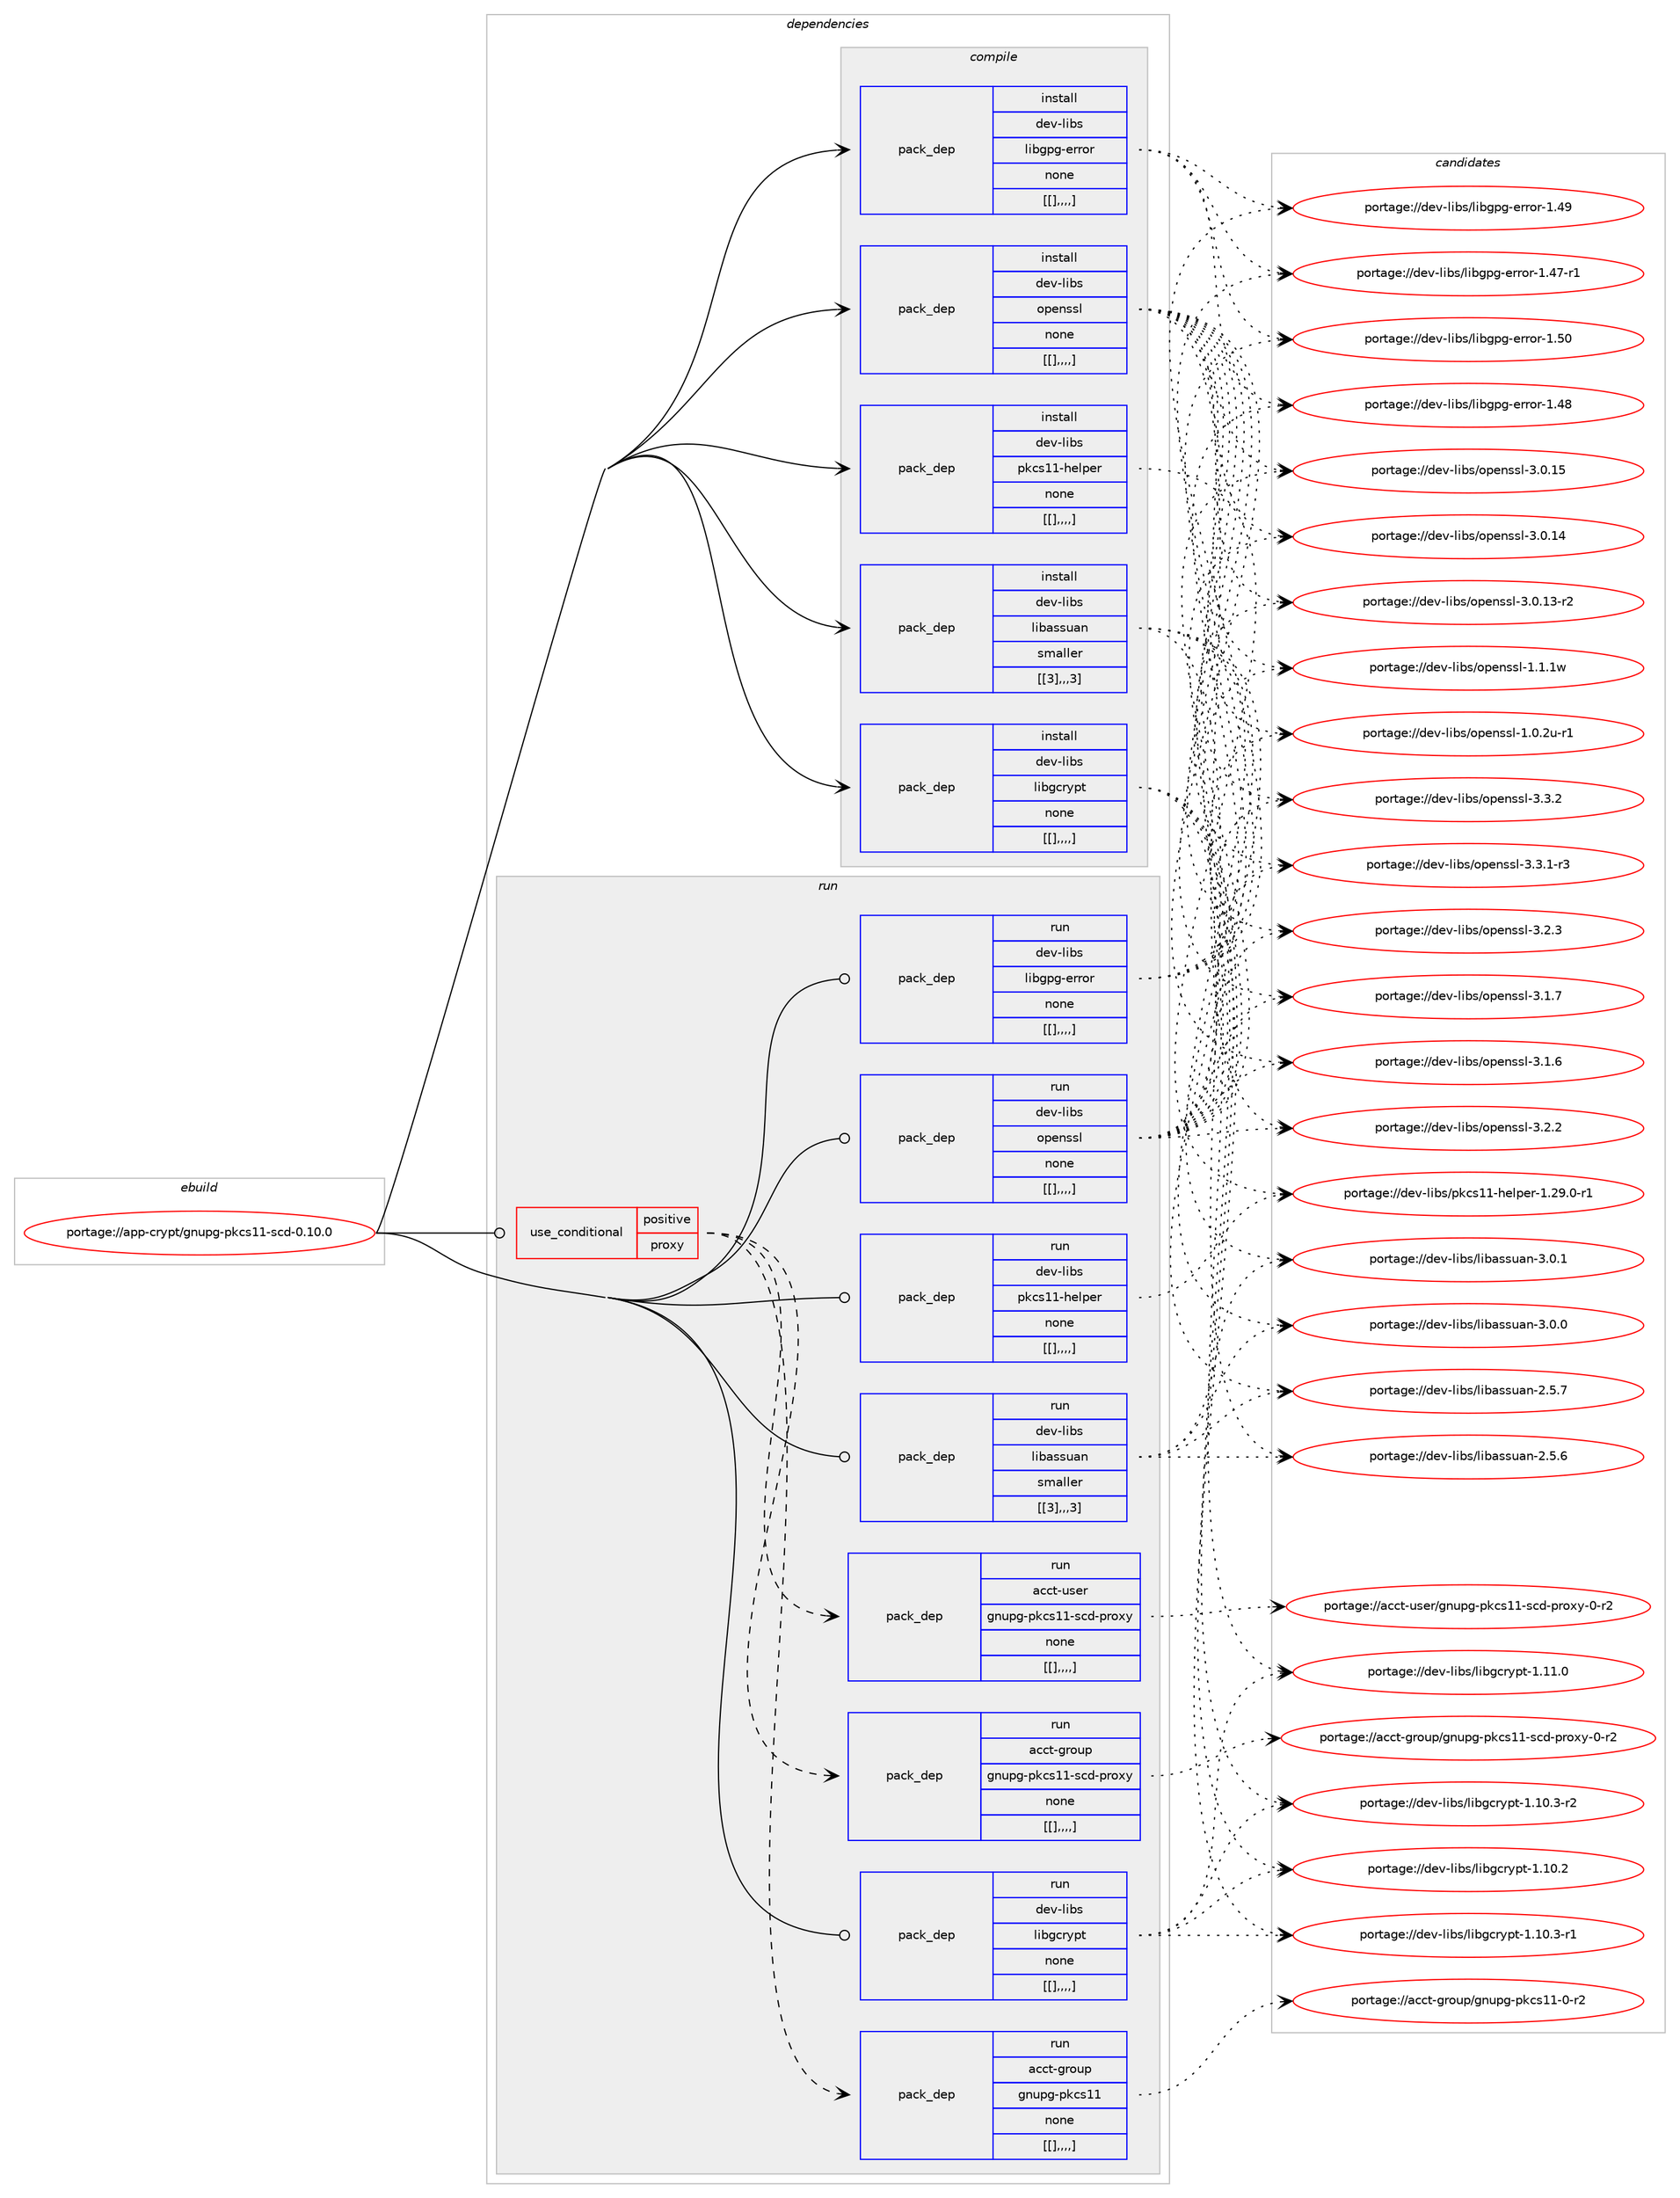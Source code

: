 digraph prolog {

# *************
# Graph options
# *************

newrank=true;
concentrate=true;
compound=true;
graph [rankdir=LR,fontname=Helvetica,fontsize=10,ranksep=1.5];#, ranksep=2.5, nodesep=0.2];
edge  [arrowhead=vee];
node  [fontname=Helvetica,fontsize=10];

# **********
# The ebuild
# **********

subgraph cluster_leftcol {
color=gray;
label=<<i>ebuild</i>>;
id [label="portage://app-crypt/gnupg-pkcs11-scd-0.10.0", color=red, width=4, href="../app-crypt/gnupg-pkcs11-scd-0.10.0.svg"];
}

# ****************
# The dependencies
# ****************

subgraph cluster_midcol {
color=gray;
label=<<i>dependencies</i>>;
subgraph cluster_compile {
fillcolor="#eeeeee";
style=filled;
label=<<i>compile</i>>;
subgraph pack9618 {
dependency13372 [label=<<TABLE BORDER="0" CELLBORDER="1" CELLSPACING="0" CELLPADDING="4" WIDTH="220"><TR><TD ROWSPAN="6" CELLPADDING="30">pack_dep</TD></TR><TR><TD WIDTH="110">install</TD></TR><TR><TD>dev-libs</TD></TR><TR><TD>libassuan</TD></TR><TR><TD>smaller</TD></TR><TR><TD>[[3],,,3]</TD></TR></TABLE>>, shape=none, color=blue];
}
id:e -> dependency13372:w [weight=20,style="solid",arrowhead="vee"];
subgraph pack9619 {
dependency13373 [label=<<TABLE BORDER="0" CELLBORDER="1" CELLSPACING="0" CELLPADDING="4" WIDTH="220"><TR><TD ROWSPAN="6" CELLPADDING="30">pack_dep</TD></TR><TR><TD WIDTH="110">install</TD></TR><TR><TD>dev-libs</TD></TR><TR><TD>libgcrypt</TD></TR><TR><TD>none</TD></TR><TR><TD>[[],,,,]</TD></TR></TABLE>>, shape=none, color=blue];
}
id:e -> dependency13373:w [weight=20,style="solid",arrowhead="vee"];
subgraph pack9620 {
dependency13374 [label=<<TABLE BORDER="0" CELLBORDER="1" CELLSPACING="0" CELLPADDING="4" WIDTH="220"><TR><TD ROWSPAN="6" CELLPADDING="30">pack_dep</TD></TR><TR><TD WIDTH="110">install</TD></TR><TR><TD>dev-libs</TD></TR><TR><TD>libgpg-error</TD></TR><TR><TD>none</TD></TR><TR><TD>[[],,,,]</TD></TR></TABLE>>, shape=none, color=blue];
}
id:e -> dependency13374:w [weight=20,style="solid",arrowhead="vee"];
subgraph pack9621 {
dependency13375 [label=<<TABLE BORDER="0" CELLBORDER="1" CELLSPACING="0" CELLPADDING="4" WIDTH="220"><TR><TD ROWSPAN="6" CELLPADDING="30">pack_dep</TD></TR><TR><TD WIDTH="110">install</TD></TR><TR><TD>dev-libs</TD></TR><TR><TD>openssl</TD></TR><TR><TD>none</TD></TR><TR><TD>[[],,,,]</TD></TR></TABLE>>, shape=none, color=blue];
}
id:e -> dependency13375:w [weight=20,style="solid",arrowhead="vee"];
subgraph pack9622 {
dependency13376 [label=<<TABLE BORDER="0" CELLBORDER="1" CELLSPACING="0" CELLPADDING="4" WIDTH="220"><TR><TD ROWSPAN="6" CELLPADDING="30">pack_dep</TD></TR><TR><TD WIDTH="110">install</TD></TR><TR><TD>dev-libs</TD></TR><TR><TD>pkcs11-helper</TD></TR><TR><TD>none</TD></TR><TR><TD>[[],,,,]</TD></TR></TABLE>>, shape=none, color=blue];
}
id:e -> dependency13376:w [weight=20,style="solid",arrowhead="vee"];
}
subgraph cluster_compileandrun {
fillcolor="#eeeeee";
style=filled;
label=<<i>compile and run</i>>;
}
subgraph cluster_run {
fillcolor="#eeeeee";
style=filled;
label=<<i>run</i>>;
subgraph cond3685 {
dependency13377 [label=<<TABLE BORDER="0" CELLBORDER="1" CELLSPACING="0" CELLPADDING="4"><TR><TD ROWSPAN="3" CELLPADDING="10">use_conditional</TD></TR><TR><TD>positive</TD></TR><TR><TD>proxy</TD></TR></TABLE>>, shape=none, color=red];
subgraph pack9623 {
dependency13378 [label=<<TABLE BORDER="0" CELLBORDER="1" CELLSPACING="0" CELLPADDING="4" WIDTH="220"><TR><TD ROWSPAN="6" CELLPADDING="30">pack_dep</TD></TR><TR><TD WIDTH="110">run</TD></TR><TR><TD>acct-group</TD></TR><TR><TD>gnupg-pkcs11</TD></TR><TR><TD>none</TD></TR><TR><TD>[[],,,,]</TD></TR></TABLE>>, shape=none, color=blue];
}
dependency13377:e -> dependency13378:w [weight=20,style="dashed",arrowhead="vee"];
subgraph pack9624 {
dependency13379 [label=<<TABLE BORDER="0" CELLBORDER="1" CELLSPACING="0" CELLPADDING="4" WIDTH="220"><TR><TD ROWSPAN="6" CELLPADDING="30">pack_dep</TD></TR><TR><TD WIDTH="110">run</TD></TR><TR><TD>acct-group</TD></TR><TR><TD>gnupg-pkcs11-scd-proxy</TD></TR><TR><TD>none</TD></TR><TR><TD>[[],,,,]</TD></TR></TABLE>>, shape=none, color=blue];
}
dependency13377:e -> dependency13379:w [weight=20,style="dashed",arrowhead="vee"];
subgraph pack9625 {
dependency13380 [label=<<TABLE BORDER="0" CELLBORDER="1" CELLSPACING="0" CELLPADDING="4" WIDTH="220"><TR><TD ROWSPAN="6" CELLPADDING="30">pack_dep</TD></TR><TR><TD WIDTH="110">run</TD></TR><TR><TD>acct-user</TD></TR><TR><TD>gnupg-pkcs11-scd-proxy</TD></TR><TR><TD>none</TD></TR><TR><TD>[[],,,,]</TD></TR></TABLE>>, shape=none, color=blue];
}
dependency13377:e -> dependency13380:w [weight=20,style="dashed",arrowhead="vee"];
}
id:e -> dependency13377:w [weight=20,style="solid",arrowhead="odot"];
subgraph pack9626 {
dependency13381 [label=<<TABLE BORDER="0" CELLBORDER="1" CELLSPACING="0" CELLPADDING="4" WIDTH="220"><TR><TD ROWSPAN="6" CELLPADDING="30">pack_dep</TD></TR><TR><TD WIDTH="110">run</TD></TR><TR><TD>dev-libs</TD></TR><TR><TD>libassuan</TD></TR><TR><TD>smaller</TD></TR><TR><TD>[[3],,,3]</TD></TR></TABLE>>, shape=none, color=blue];
}
id:e -> dependency13381:w [weight=20,style="solid",arrowhead="odot"];
subgraph pack9627 {
dependency13382 [label=<<TABLE BORDER="0" CELLBORDER="1" CELLSPACING="0" CELLPADDING="4" WIDTH="220"><TR><TD ROWSPAN="6" CELLPADDING="30">pack_dep</TD></TR><TR><TD WIDTH="110">run</TD></TR><TR><TD>dev-libs</TD></TR><TR><TD>libgcrypt</TD></TR><TR><TD>none</TD></TR><TR><TD>[[],,,,]</TD></TR></TABLE>>, shape=none, color=blue];
}
id:e -> dependency13382:w [weight=20,style="solid",arrowhead="odot"];
subgraph pack9628 {
dependency13383 [label=<<TABLE BORDER="0" CELLBORDER="1" CELLSPACING="0" CELLPADDING="4" WIDTH="220"><TR><TD ROWSPAN="6" CELLPADDING="30">pack_dep</TD></TR><TR><TD WIDTH="110">run</TD></TR><TR><TD>dev-libs</TD></TR><TR><TD>libgpg-error</TD></TR><TR><TD>none</TD></TR><TR><TD>[[],,,,]</TD></TR></TABLE>>, shape=none, color=blue];
}
id:e -> dependency13383:w [weight=20,style="solid",arrowhead="odot"];
subgraph pack9629 {
dependency13384 [label=<<TABLE BORDER="0" CELLBORDER="1" CELLSPACING="0" CELLPADDING="4" WIDTH="220"><TR><TD ROWSPAN="6" CELLPADDING="30">pack_dep</TD></TR><TR><TD WIDTH="110">run</TD></TR><TR><TD>dev-libs</TD></TR><TR><TD>openssl</TD></TR><TR><TD>none</TD></TR><TR><TD>[[],,,,]</TD></TR></TABLE>>, shape=none, color=blue];
}
id:e -> dependency13384:w [weight=20,style="solid",arrowhead="odot"];
subgraph pack9630 {
dependency13385 [label=<<TABLE BORDER="0" CELLBORDER="1" CELLSPACING="0" CELLPADDING="4" WIDTH="220"><TR><TD ROWSPAN="6" CELLPADDING="30">pack_dep</TD></TR><TR><TD WIDTH="110">run</TD></TR><TR><TD>dev-libs</TD></TR><TR><TD>pkcs11-helper</TD></TR><TR><TD>none</TD></TR><TR><TD>[[],,,,]</TD></TR></TABLE>>, shape=none, color=blue];
}
id:e -> dependency13385:w [weight=20,style="solid",arrowhead="odot"];
}
}

# **************
# The candidates
# **************

subgraph cluster_choices {
rank=same;
color=gray;
label=<<i>candidates</i>>;

subgraph choice9618 {
color=black;
nodesep=1;
choice100101118451081059811547108105989711511511797110455146484649 [label="portage://dev-libs/libassuan-3.0.1", color=red, width=4,href="../dev-libs/libassuan-3.0.1.svg"];
choice100101118451081059811547108105989711511511797110455146484648 [label="portage://dev-libs/libassuan-3.0.0", color=red, width=4,href="../dev-libs/libassuan-3.0.0.svg"];
choice100101118451081059811547108105989711511511797110455046534655 [label="portage://dev-libs/libassuan-2.5.7", color=red, width=4,href="../dev-libs/libassuan-2.5.7.svg"];
choice100101118451081059811547108105989711511511797110455046534654 [label="portage://dev-libs/libassuan-2.5.6", color=red, width=4,href="../dev-libs/libassuan-2.5.6.svg"];
dependency13372:e -> choice100101118451081059811547108105989711511511797110455146484649:w [style=dotted,weight="100"];
dependency13372:e -> choice100101118451081059811547108105989711511511797110455146484648:w [style=dotted,weight="100"];
dependency13372:e -> choice100101118451081059811547108105989711511511797110455046534655:w [style=dotted,weight="100"];
dependency13372:e -> choice100101118451081059811547108105989711511511797110455046534654:w [style=dotted,weight="100"];
}
subgraph choice9619 {
color=black;
nodesep=1;
choice100101118451081059811547108105981039911412111211645494649494648 [label="portage://dev-libs/libgcrypt-1.11.0", color=red, width=4,href="../dev-libs/libgcrypt-1.11.0.svg"];
choice1001011184510810598115471081059810399114121112116454946494846514511450 [label="portage://dev-libs/libgcrypt-1.10.3-r2", color=red, width=4,href="../dev-libs/libgcrypt-1.10.3-r2.svg"];
choice1001011184510810598115471081059810399114121112116454946494846514511449 [label="portage://dev-libs/libgcrypt-1.10.3-r1", color=red, width=4,href="../dev-libs/libgcrypt-1.10.3-r1.svg"];
choice100101118451081059811547108105981039911412111211645494649484650 [label="portage://dev-libs/libgcrypt-1.10.2", color=red, width=4,href="../dev-libs/libgcrypt-1.10.2.svg"];
dependency13373:e -> choice100101118451081059811547108105981039911412111211645494649494648:w [style=dotted,weight="100"];
dependency13373:e -> choice1001011184510810598115471081059810399114121112116454946494846514511450:w [style=dotted,weight="100"];
dependency13373:e -> choice1001011184510810598115471081059810399114121112116454946494846514511449:w [style=dotted,weight="100"];
dependency13373:e -> choice100101118451081059811547108105981039911412111211645494649484650:w [style=dotted,weight="100"];
}
subgraph choice9620 {
color=black;
nodesep=1;
choice10010111845108105981154710810598103112103451011141141111144549465348 [label="portage://dev-libs/libgpg-error-1.50", color=red, width=4,href="../dev-libs/libgpg-error-1.50.svg"];
choice10010111845108105981154710810598103112103451011141141111144549465257 [label="portage://dev-libs/libgpg-error-1.49", color=red, width=4,href="../dev-libs/libgpg-error-1.49.svg"];
choice10010111845108105981154710810598103112103451011141141111144549465256 [label="portage://dev-libs/libgpg-error-1.48", color=red, width=4,href="../dev-libs/libgpg-error-1.48.svg"];
choice100101118451081059811547108105981031121034510111411411111445494652554511449 [label="portage://dev-libs/libgpg-error-1.47-r1", color=red, width=4,href="../dev-libs/libgpg-error-1.47-r1.svg"];
dependency13374:e -> choice10010111845108105981154710810598103112103451011141141111144549465348:w [style=dotted,weight="100"];
dependency13374:e -> choice10010111845108105981154710810598103112103451011141141111144549465257:w [style=dotted,weight="100"];
dependency13374:e -> choice10010111845108105981154710810598103112103451011141141111144549465256:w [style=dotted,weight="100"];
dependency13374:e -> choice100101118451081059811547108105981031121034510111411411111445494652554511449:w [style=dotted,weight="100"];
}
subgraph choice9621 {
color=black;
nodesep=1;
choice100101118451081059811547111112101110115115108455146514650 [label="portage://dev-libs/openssl-3.3.2", color=red, width=4,href="../dev-libs/openssl-3.3.2.svg"];
choice1001011184510810598115471111121011101151151084551465146494511451 [label="portage://dev-libs/openssl-3.3.1-r3", color=red, width=4,href="../dev-libs/openssl-3.3.1-r3.svg"];
choice100101118451081059811547111112101110115115108455146504651 [label="portage://dev-libs/openssl-3.2.3", color=red, width=4,href="../dev-libs/openssl-3.2.3.svg"];
choice100101118451081059811547111112101110115115108455146504650 [label="portage://dev-libs/openssl-3.2.2", color=red, width=4,href="../dev-libs/openssl-3.2.2.svg"];
choice100101118451081059811547111112101110115115108455146494655 [label="portage://dev-libs/openssl-3.1.7", color=red, width=4,href="../dev-libs/openssl-3.1.7.svg"];
choice100101118451081059811547111112101110115115108455146494654 [label="portage://dev-libs/openssl-3.1.6", color=red, width=4,href="../dev-libs/openssl-3.1.6.svg"];
choice10010111845108105981154711111210111011511510845514648464953 [label="portage://dev-libs/openssl-3.0.15", color=red, width=4,href="../dev-libs/openssl-3.0.15.svg"];
choice10010111845108105981154711111210111011511510845514648464952 [label="portage://dev-libs/openssl-3.0.14", color=red, width=4,href="../dev-libs/openssl-3.0.14.svg"];
choice100101118451081059811547111112101110115115108455146484649514511450 [label="portage://dev-libs/openssl-3.0.13-r2", color=red, width=4,href="../dev-libs/openssl-3.0.13-r2.svg"];
choice100101118451081059811547111112101110115115108454946494649119 [label="portage://dev-libs/openssl-1.1.1w", color=red, width=4,href="../dev-libs/openssl-1.1.1w.svg"];
choice1001011184510810598115471111121011101151151084549464846501174511449 [label="portage://dev-libs/openssl-1.0.2u-r1", color=red, width=4,href="../dev-libs/openssl-1.0.2u-r1.svg"];
dependency13375:e -> choice100101118451081059811547111112101110115115108455146514650:w [style=dotted,weight="100"];
dependency13375:e -> choice1001011184510810598115471111121011101151151084551465146494511451:w [style=dotted,weight="100"];
dependency13375:e -> choice100101118451081059811547111112101110115115108455146504651:w [style=dotted,weight="100"];
dependency13375:e -> choice100101118451081059811547111112101110115115108455146504650:w [style=dotted,weight="100"];
dependency13375:e -> choice100101118451081059811547111112101110115115108455146494655:w [style=dotted,weight="100"];
dependency13375:e -> choice100101118451081059811547111112101110115115108455146494654:w [style=dotted,weight="100"];
dependency13375:e -> choice10010111845108105981154711111210111011511510845514648464953:w [style=dotted,weight="100"];
dependency13375:e -> choice10010111845108105981154711111210111011511510845514648464952:w [style=dotted,weight="100"];
dependency13375:e -> choice100101118451081059811547111112101110115115108455146484649514511450:w [style=dotted,weight="100"];
dependency13375:e -> choice100101118451081059811547111112101110115115108454946494649119:w [style=dotted,weight="100"];
dependency13375:e -> choice1001011184510810598115471111121011101151151084549464846501174511449:w [style=dotted,weight="100"];
}
subgraph choice9622 {
color=black;
nodesep=1;
choice10010111845108105981154711210799115494945104101108112101114454946505746484511449 [label="portage://dev-libs/pkcs11-helper-1.29.0-r1", color=red, width=4,href="../dev-libs/pkcs11-helper-1.29.0-r1.svg"];
dependency13376:e -> choice10010111845108105981154711210799115494945104101108112101114454946505746484511449:w [style=dotted,weight="100"];
}
subgraph choice9623 {
color=black;
nodesep=1;
choice97999911645103114111117112471031101171121034511210799115494945484511450 [label="portage://acct-group/gnupg-pkcs11-0-r2", color=red, width=4,href="../acct-group/gnupg-pkcs11-0-r2.svg"];
dependency13378:e -> choice97999911645103114111117112471031101171121034511210799115494945484511450:w [style=dotted,weight="100"];
}
subgraph choice9624 {
color=black;
nodesep=1;
choice97999911645103114111117112471031101171121034511210799115494945115991004511211411112012145484511450 [label="portage://acct-group/gnupg-pkcs11-scd-proxy-0-r2", color=red, width=4,href="../acct-group/gnupg-pkcs11-scd-proxy-0-r2.svg"];
dependency13379:e -> choice97999911645103114111117112471031101171121034511210799115494945115991004511211411112012145484511450:w [style=dotted,weight="100"];
}
subgraph choice9625 {
color=black;
nodesep=1;
choice97999911645117115101114471031101171121034511210799115494945115991004511211411112012145484511450 [label="portage://acct-user/gnupg-pkcs11-scd-proxy-0-r2", color=red, width=4,href="../acct-user/gnupg-pkcs11-scd-proxy-0-r2.svg"];
dependency13380:e -> choice97999911645117115101114471031101171121034511210799115494945115991004511211411112012145484511450:w [style=dotted,weight="100"];
}
subgraph choice9626 {
color=black;
nodesep=1;
choice100101118451081059811547108105989711511511797110455146484649 [label="portage://dev-libs/libassuan-3.0.1", color=red, width=4,href="../dev-libs/libassuan-3.0.1.svg"];
choice100101118451081059811547108105989711511511797110455146484648 [label="portage://dev-libs/libassuan-3.0.0", color=red, width=4,href="../dev-libs/libassuan-3.0.0.svg"];
choice100101118451081059811547108105989711511511797110455046534655 [label="portage://dev-libs/libassuan-2.5.7", color=red, width=4,href="../dev-libs/libassuan-2.5.7.svg"];
choice100101118451081059811547108105989711511511797110455046534654 [label="portage://dev-libs/libassuan-2.5.6", color=red, width=4,href="../dev-libs/libassuan-2.5.6.svg"];
dependency13381:e -> choice100101118451081059811547108105989711511511797110455146484649:w [style=dotted,weight="100"];
dependency13381:e -> choice100101118451081059811547108105989711511511797110455146484648:w [style=dotted,weight="100"];
dependency13381:e -> choice100101118451081059811547108105989711511511797110455046534655:w [style=dotted,weight="100"];
dependency13381:e -> choice100101118451081059811547108105989711511511797110455046534654:w [style=dotted,weight="100"];
}
subgraph choice9627 {
color=black;
nodesep=1;
choice100101118451081059811547108105981039911412111211645494649494648 [label="portage://dev-libs/libgcrypt-1.11.0", color=red, width=4,href="../dev-libs/libgcrypt-1.11.0.svg"];
choice1001011184510810598115471081059810399114121112116454946494846514511450 [label="portage://dev-libs/libgcrypt-1.10.3-r2", color=red, width=4,href="../dev-libs/libgcrypt-1.10.3-r2.svg"];
choice1001011184510810598115471081059810399114121112116454946494846514511449 [label="portage://dev-libs/libgcrypt-1.10.3-r1", color=red, width=4,href="../dev-libs/libgcrypt-1.10.3-r1.svg"];
choice100101118451081059811547108105981039911412111211645494649484650 [label="portage://dev-libs/libgcrypt-1.10.2", color=red, width=4,href="../dev-libs/libgcrypt-1.10.2.svg"];
dependency13382:e -> choice100101118451081059811547108105981039911412111211645494649494648:w [style=dotted,weight="100"];
dependency13382:e -> choice1001011184510810598115471081059810399114121112116454946494846514511450:w [style=dotted,weight="100"];
dependency13382:e -> choice1001011184510810598115471081059810399114121112116454946494846514511449:w [style=dotted,weight="100"];
dependency13382:e -> choice100101118451081059811547108105981039911412111211645494649484650:w [style=dotted,weight="100"];
}
subgraph choice9628 {
color=black;
nodesep=1;
choice10010111845108105981154710810598103112103451011141141111144549465348 [label="portage://dev-libs/libgpg-error-1.50", color=red, width=4,href="../dev-libs/libgpg-error-1.50.svg"];
choice10010111845108105981154710810598103112103451011141141111144549465257 [label="portage://dev-libs/libgpg-error-1.49", color=red, width=4,href="../dev-libs/libgpg-error-1.49.svg"];
choice10010111845108105981154710810598103112103451011141141111144549465256 [label="portage://dev-libs/libgpg-error-1.48", color=red, width=4,href="../dev-libs/libgpg-error-1.48.svg"];
choice100101118451081059811547108105981031121034510111411411111445494652554511449 [label="portage://dev-libs/libgpg-error-1.47-r1", color=red, width=4,href="../dev-libs/libgpg-error-1.47-r1.svg"];
dependency13383:e -> choice10010111845108105981154710810598103112103451011141141111144549465348:w [style=dotted,weight="100"];
dependency13383:e -> choice10010111845108105981154710810598103112103451011141141111144549465257:w [style=dotted,weight="100"];
dependency13383:e -> choice10010111845108105981154710810598103112103451011141141111144549465256:w [style=dotted,weight="100"];
dependency13383:e -> choice100101118451081059811547108105981031121034510111411411111445494652554511449:w [style=dotted,weight="100"];
}
subgraph choice9629 {
color=black;
nodesep=1;
choice100101118451081059811547111112101110115115108455146514650 [label="portage://dev-libs/openssl-3.3.2", color=red, width=4,href="../dev-libs/openssl-3.3.2.svg"];
choice1001011184510810598115471111121011101151151084551465146494511451 [label="portage://dev-libs/openssl-3.3.1-r3", color=red, width=4,href="../dev-libs/openssl-3.3.1-r3.svg"];
choice100101118451081059811547111112101110115115108455146504651 [label="portage://dev-libs/openssl-3.2.3", color=red, width=4,href="../dev-libs/openssl-3.2.3.svg"];
choice100101118451081059811547111112101110115115108455146504650 [label="portage://dev-libs/openssl-3.2.2", color=red, width=4,href="../dev-libs/openssl-3.2.2.svg"];
choice100101118451081059811547111112101110115115108455146494655 [label="portage://dev-libs/openssl-3.1.7", color=red, width=4,href="../dev-libs/openssl-3.1.7.svg"];
choice100101118451081059811547111112101110115115108455146494654 [label="portage://dev-libs/openssl-3.1.6", color=red, width=4,href="../dev-libs/openssl-3.1.6.svg"];
choice10010111845108105981154711111210111011511510845514648464953 [label="portage://dev-libs/openssl-3.0.15", color=red, width=4,href="../dev-libs/openssl-3.0.15.svg"];
choice10010111845108105981154711111210111011511510845514648464952 [label="portage://dev-libs/openssl-3.0.14", color=red, width=4,href="../dev-libs/openssl-3.0.14.svg"];
choice100101118451081059811547111112101110115115108455146484649514511450 [label="portage://dev-libs/openssl-3.0.13-r2", color=red, width=4,href="../dev-libs/openssl-3.0.13-r2.svg"];
choice100101118451081059811547111112101110115115108454946494649119 [label="portage://dev-libs/openssl-1.1.1w", color=red, width=4,href="../dev-libs/openssl-1.1.1w.svg"];
choice1001011184510810598115471111121011101151151084549464846501174511449 [label="portage://dev-libs/openssl-1.0.2u-r1", color=red, width=4,href="../dev-libs/openssl-1.0.2u-r1.svg"];
dependency13384:e -> choice100101118451081059811547111112101110115115108455146514650:w [style=dotted,weight="100"];
dependency13384:e -> choice1001011184510810598115471111121011101151151084551465146494511451:w [style=dotted,weight="100"];
dependency13384:e -> choice100101118451081059811547111112101110115115108455146504651:w [style=dotted,weight="100"];
dependency13384:e -> choice100101118451081059811547111112101110115115108455146504650:w [style=dotted,weight="100"];
dependency13384:e -> choice100101118451081059811547111112101110115115108455146494655:w [style=dotted,weight="100"];
dependency13384:e -> choice100101118451081059811547111112101110115115108455146494654:w [style=dotted,weight="100"];
dependency13384:e -> choice10010111845108105981154711111210111011511510845514648464953:w [style=dotted,weight="100"];
dependency13384:e -> choice10010111845108105981154711111210111011511510845514648464952:w [style=dotted,weight="100"];
dependency13384:e -> choice100101118451081059811547111112101110115115108455146484649514511450:w [style=dotted,weight="100"];
dependency13384:e -> choice100101118451081059811547111112101110115115108454946494649119:w [style=dotted,weight="100"];
dependency13384:e -> choice1001011184510810598115471111121011101151151084549464846501174511449:w [style=dotted,weight="100"];
}
subgraph choice9630 {
color=black;
nodesep=1;
choice10010111845108105981154711210799115494945104101108112101114454946505746484511449 [label="portage://dev-libs/pkcs11-helper-1.29.0-r1", color=red, width=4,href="../dev-libs/pkcs11-helper-1.29.0-r1.svg"];
dependency13385:e -> choice10010111845108105981154711210799115494945104101108112101114454946505746484511449:w [style=dotted,weight="100"];
}
}

}
